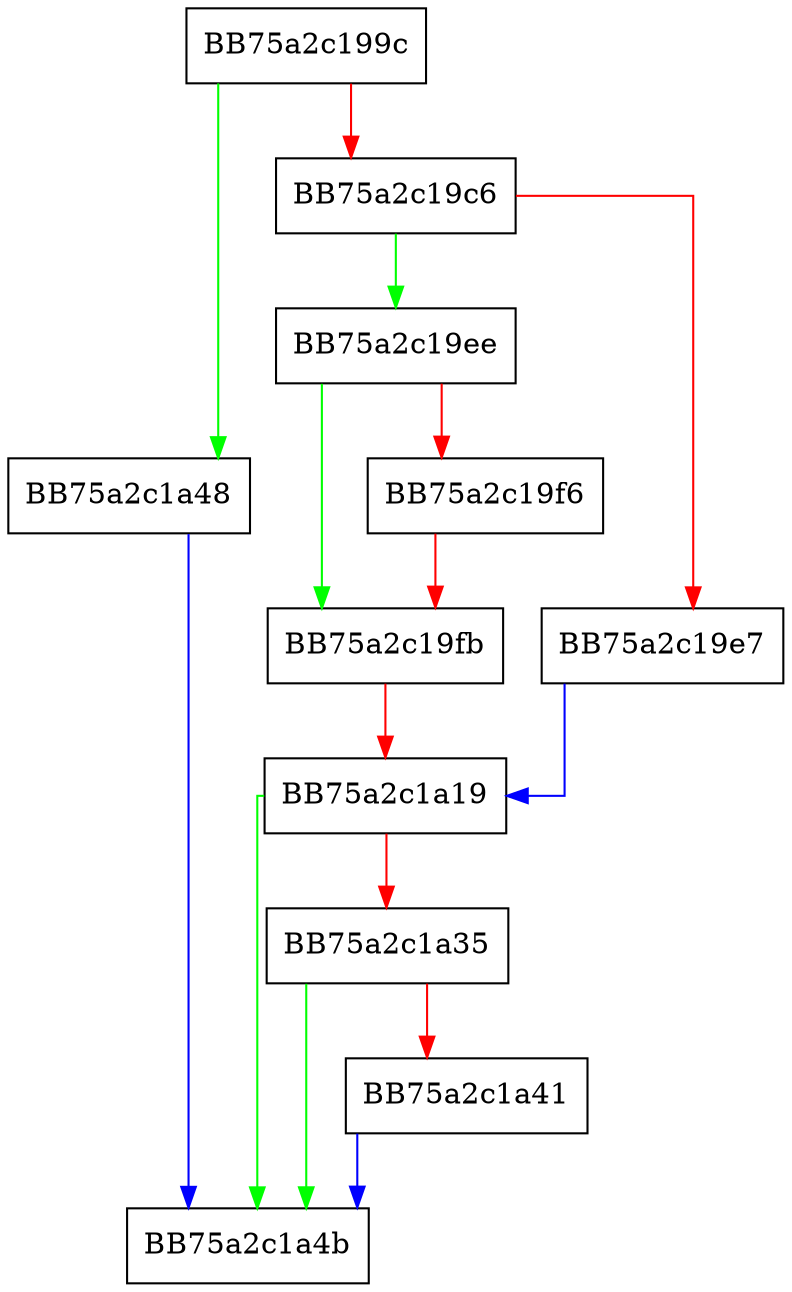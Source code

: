digraph Next {
  node [shape="box"];
  graph [splines=ortho];
  BB75a2c199c -> BB75a2c1a48 [color="green"];
  BB75a2c199c -> BB75a2c19c6 [color="red"];
  BB75a2c19c6 -> BB75a2c19ee [color="green"];
  BB75a2c19c6 -> BB75a2c19e7 [color="red"];
  BB75a2c19e7 -> BB75a2c1a19 [color="blue"];
  BB75a2c19ee -> BB75a2c19fb [color="green"];
  BB75a2c19ee -> BB75a2c19f6 [color="red"];
  BB75a2c19f6 -> BB75a2c19fb [color="red"];
  BB75a2c19fb -> BB75a2c1a19 [color="red"];
  BB75a2c1a19 -> BB75a2c1a4b [color="green"];
  BB75a2c1a19 -> BB75a2c1a35 [color="red"];
  BB75a2c1a35 -> BB75a2c1a4b [color="green"];
  BB75a2c1a35 -> BB75a2c1a41 [color="red"];
  BB75a2c1a41 -> BB75a2c1a4b [color="blue"];
  BB75a2c1a48 -> BB75a2c1a4b [color="blue"];
}